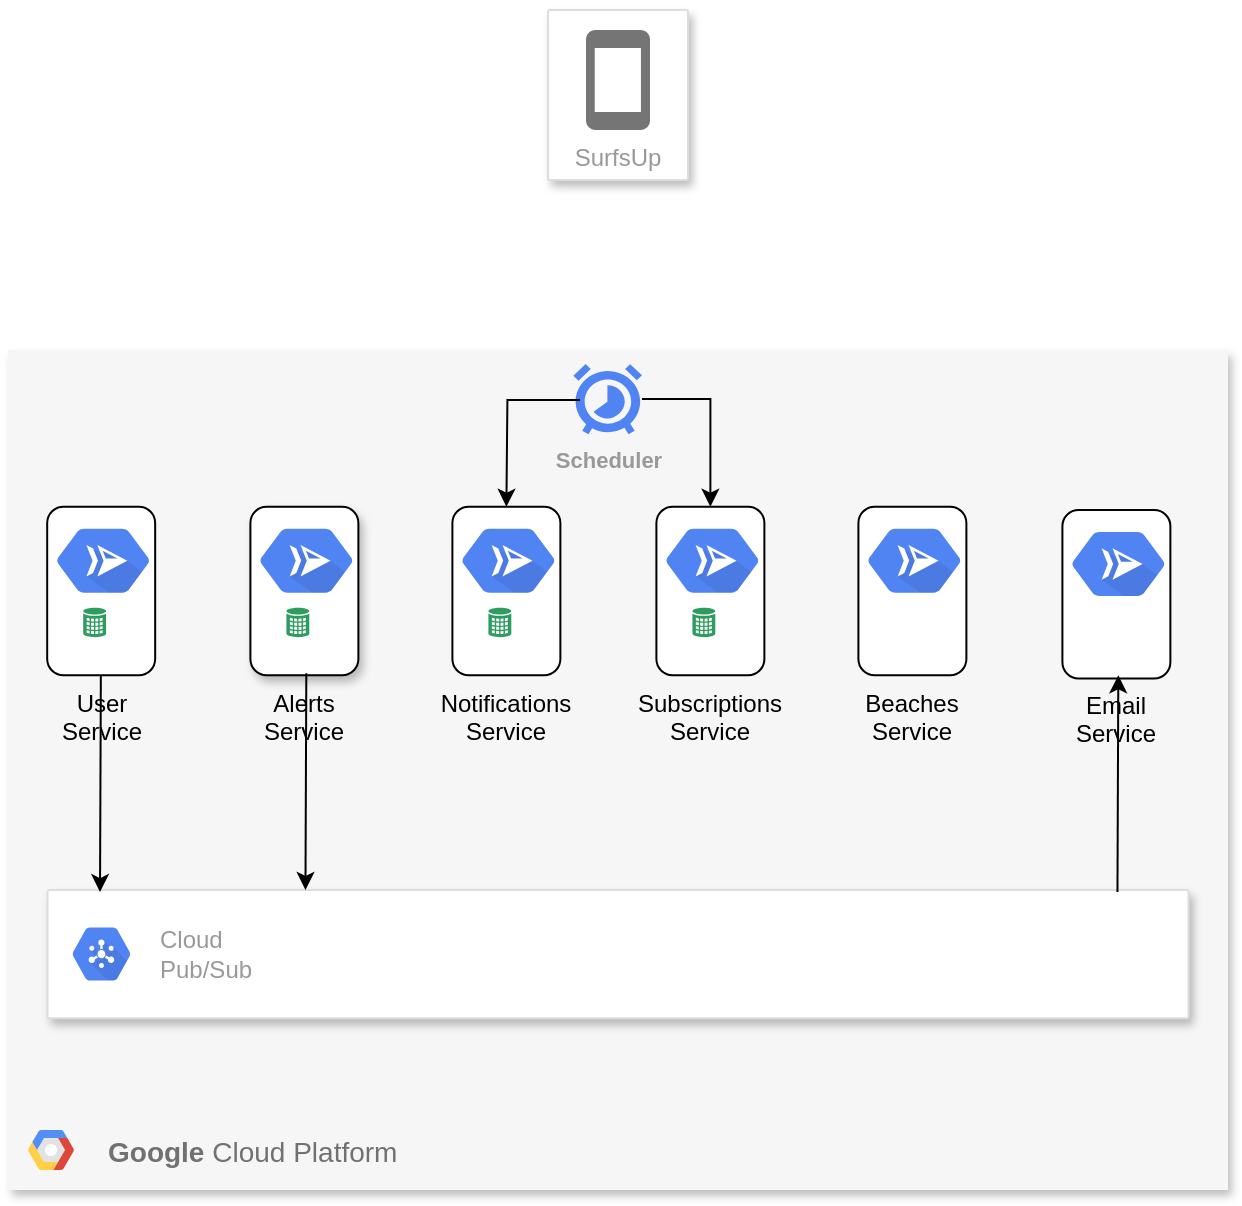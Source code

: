 <mxfile version="15.5.0" type="github">
  <diagram id="f106602c-feb2-e66a-4537-3a34d633f6aa" name="Page-1">
    <mxGraphModel dx="946" dy="567" grid="1" gridSize="10" guides="1" tooltips="1" connect="1" arrows="1" fold="1" page="1" pageScale="1" pageWidth="1169" pageHeight="827" background="none" math="0" shadow="0">
      <root>
        <mxCell id="0" />
        <mxCell id="1" parent="0" />
        <mxCell id="3" value="SurfsUp" style="strokeColor=#dddddd;fillColor=#ffffff;shadow=1;strokeWidth=1;rounded=1;absoluteArcSize=1;arcSize=2;labelPosition=center;verticalLabelPosition=middle;align=center;verticalAlign=bottom;spacingLeft=0;fontColor=#999999;fontSize=12;whiteSpace=wrap;spacingBottom=2;html=1;" parent="1" vertex="1">
          <mxGeometry x="590" y="50" width="70" height="85" as="geometry" />
        </mxCell>
        <mxCell id="4" value="" style="dashed=0;html=1;fillColor=#757575;strokeColor=none;shape=mxgraph.gcp2.phone;part=1;" parent="3" vertex="1">
          <mxGeometry x="0.5" width="32" height="50" relative="1" as="geometry">
            <mxPoint x="-16" y="10" as="offset" />
          </mxGeometry>
        </mxCell>
        <mxCell id="14" value="&lt;b&gt;Google &lt;/b&gt;Cloud Platform" style="fillColor=#F6F6F6;strokeColor=none;shadow=1;gradientColor=none;fontSize=14;align=left;spacing=10;fontColor=#717171;9E9E9E;verticalAlign=bottom;spacingTop=-4;fontStyle=0;spacingLeft=40;html=1;container=0;rounded=0;" parent="1" vertex="1">
          <mxGeometry x="320" y="220" width="610" height="420" as="geometry" />
        </mxCell>
        <mxCell id="15" value="" style="shape=mxgraph.gcp2.google_cloud_platform;fillColor=#F6F6F6;strokeColor=none;shadow=0;gradientColor=none;" parent="1" vertex="1">
          <mxGeometry x="330" y="610" width="23" height="20" as="geometry">
            <mxPoint x="20" y="10" as="offset" />
          </mxGeometry>
        </mxCell>
        <mxCell id="3ALMYetGtqeIsVi_zzgf-39" value="" style="strokeColor=#dddddd;shadow=1;strokeWidth=1;rounded=1;absoluteArcSize=1;arcSize=2;" parent="1" vertex="1">
          <mxGeometry x="339.765" y="490" width="570.47" height="64.08" as="geometry" />
        </mxCell>
        <mxCell id="3ALMYetGtqeIsVi_zzgf-40" value="Cloud&#xa;Pub/Sub" style="sketch=0;dashed=0;connectable=0;html=1;fillColor=#5184F3;strokeColor=none;shape=mxgraph.gcp2.hexIcon;prIcon=cloud_pubsub;part=1;labelPosition=right;verticalLabelPosition=middle;align=left;verticalAlign=middle;spacingLeft=5;fontColor=#999999;fontSize=12;" parent="3ALMYetGtqeIsVi_zzgf-39" vertex="1">
          <mxGeometry y="0.5" width="44" height="39" relative="1" as="geometry">
            <mxPoint x="5" y="-19.5" as="offset" />
          </mxGeometry>
        </mxCell>
        <mxCell id="LiAFvCocn603-6WVjjIb-19" style="edgeStyle=orthogonalEdgeStyle;rounded=0;orthogonalLoop=1;jettySize=auto;html=1;entryX=0.5;entryY=0;entryDx=0;entryDy=0;" edge="1" parent="1" source="3ALMYetGtqeIsVi_zzgf-44" target="3uAAAtsBClzLO5zkca4Q-79">
          <mxGeometry relative="1" as="geometry" />
        </mxCell>
        <mxCell id="3ALMYetGtqeIsVi_zzgf-44" value="Scheduler" style="html=1;fillColor=#5184F3;strokeColor=none;verticalAlign=top;labelPosition=center;verticalLabelPosition=bottom;align=center;fontSize=11;fontStyle=1;fontColor=#999999;shape=mxgraph.gcp2.cloud_scheduler" parent="1" vertex="1">
          <mxGeometry x="602.675" y="227.046" width="34.322" height="35.095" as="geometry" />
        </mxCell>
        <mxCell id="3uAAAtsBClzLO5zkca4Q-91" value="" style="orthogonalLoop=1;jettySize=auto;html=1;rounded=0;shadow=0;sketch=0;entryX=0.046;entryY=0.016;entryDx=0;entryDy=0;entryPerimeter=0;" parent="1" source="3uAAAtsBClzLO5zkca4Q-18" target="3ALMYetGtqeIsVi_zzgf-39" edge="1">
          <mxGeometry relative="1" as="geometry" />
        </mxCell>
        <mxCell id="3uAAAtsBClzLO5zkca4Q-40" value="" style="group" parent="1" vertex="1" connectable="0">
          <mxGeometry x="434" y="298.355" width="70.478" height="84.286" as="geometry" />
        </mxCell>
        <mxCell id="3uAAAtsBClzLO5zkca4Q-41" value="Alerts Service" style="rounded=1;whiteSpace=wrap;html=1;labelBorderColor=none;verticalAlign=top;labelPosition=center;verticalLabelPosition=bottom;align=center;shadow=1;" parent="3uAAAtsBClzLO5zkca4Q-40" vertex="1">
          <mxGeometry x="7.202" width="53.989" height="84.286" as="geometry" />
        </mxCell>
        <mxCell id="3uAAAtsBClzLO5zkca4Q-42" value="" style="sketch=0;html=1;fillColor=#5184F3;strokeColor=none;verticalAlign=top;labelPosition=center;verticalLabelPosition=bottom;align=center;spacingTop=-6;fontSize=11;fontStyle=1;fontColor=#999999;shape=mxgraph.gcp2.hexIcon;prIcon=cloud_run" parent="3uAAAtsBClzLO5zkca4Q-40" vertex="1">
          <mxGeometry y="3.498" width="70.478" height="47.074" as="geometry" />
        </mxCell>
        <mxCell id="3uAAAtsBClzLO5zkca4Q-43" value="" style="sketch=0;html=1;aspect=fixed;strokeColor=none;shadow=0;align=center;verticalAlign=top;fillColor=#2D9C5E;shape=mxgraph.gcp2.external_data_center" parent="3uAAAtsBClzLO5zkca4Q-40" vertex="1">
          <mxGeometry x="25.202" y="50.571" width="11.446" height="14.869" as="geometry" />
        </mxCell>
        <mxCell id="3uAAAtsBClzLO5zkca4Q-37" value="" style="group;rounded=1;shadow=1;" parent="1" vertex="1" connectable="0">
          <mxGeometry x="332.394" y="298.355" width="70.478" height="84.286" as="geometry" />
        </mxCell>
        <mxCell id="3uAAAtsBClzLO5zkca4Q-18" value="User Service&lt;br&gt;" style="rounded=1;whiteSpace=wrap;html=1;labelBorderColor=none;verticalAlign=top;labelPosition=center;verticalLabelPosition=bottom;align=center;" parent="3uAAAtsBClzLO5zkca4Q-37" vertex="1">
          <mxGeometry x="7.202" width="53.989" height="84.286" as="geometry" />
        </mxCell>
        <mxCell id="3ALMYetGtqeIsVi_zzgf-29" value="" style="sketch=0;html=1;fillColor=#5184F3;strokeColor=none;verticalAlign=top;labelPosition=center;verticalLabelPosition=bottom;align=center;spacingTop=-6;fontSize=11;fontStyle=1;fontColor=#999999;shape=mxgraph.gcp2.hexIcon;prIcon=cloud_run" parent="3uAAAtsBClzLO5zkca4Q-37" vertex="1">
          <mxGeometry y="3.498" width="70.478" height="47.074" as="geometry" />
        </mxCell>
        <mxCell id="3ALMYetGtqeIsVi_zzgf-36" value="" style="sketch=0;html=1;aspect=fixed;strokeColor=none;shadow=0;align=center;verticalAlign=top;fillColor=#2D9C5E;shape=mxgraph.gcp2.external_data_center" parent="3uAAAtsBClzLO5zkca4Q-37" vertex="1">
          <mxGeometry x="25.202" y="50.571" width="11.446" height="14.869" as="geometry" />
        </mxCell>
        <mxCell id="3uAAAtsBClzLO5zkca4Q-78" value="" style="group;rounded=1;shadow=1;glass=0;" parent="1" vertex="1" connectable="0">
          <mxGeometry x="637" y="298.355" width="70.478" height="84.286" as="geometry" />
        </mxCell>
        <mxCell id="3uAAAtsBClzLO5zkca4Q-79" value="Subscriptions Service" style="rounded=1;whiteSpace=wrap;html=1;labelBorderColor=none;verticalAlign=top;labelPosition=center;verticalLabelPosition=bottom;align=center;" parent="3uAAAtsBClzLO5zkca4Q-78" vertex="1">
          <mxGeometry x="7.202" width="53.989" height="84.286" as="geometry" />
        </mxCell>
        <mxCell id="3uAAAtsBClzLO5zkca4Q-80" value="" style="sketch=0;html=1;fillColor=#5184F3;strokeColor=none;verticalAlign=top;labelPosition=center;verticalLabelPosition=bottom;align=center;spacingTop=-6;fontSize=11;fontStyle=1;fontColor=#999999;shape=mxgraph.gcp2.hexIcon;prIcon=cloud_run" parent="3uAAAtsBClzLO5zkca4Q-78" vertex="1">
          <mxGeometry y="3.498" width="70.478" height="47.074" as="geometry" />
        </mxCell>
        <mxCell id="3uAAAtsBClzLO5zkca4Q-81" value="" style="sketch=0;html=1;aspect=fixed;strokeColor=none;shadow=0;align=center;verticalAlign=top;fillColor=#2D9C5E;shape=mxgraph.gcp2.external_data_center" parent="3uAAAtsBClzLO5zkca4Q-78" vertex="1">
          <mxGeometry x="25.202" y="50.571" width="11.446" height="14.869" as="geometry" />
        </mxCell>
        <mxCell id="3uAAAtsBClzLO5zkca4Q-70" value="" style="group;rounded=1;shadow=1;" parent="1" vertex="1" connectable="0">
          <mxGeometry x="535" y="298.355" width="70.478" height="84.286" as="geometry" />
        </mxCell>
        <mxCell id="3uAAAtsBClzLO5zkca4Q-71" value="Notifications Service" style="rounded=1;whiteSpace=wrap;html=1;labelBorderColor=none;verticalAlign=top;labelPosition=center;verticalLabelPosition=bottom;align=center;" parent="3uAAAtsBClzLO5zkca4Q-70" vertex="1">
          <mxGeometry x="7.202" width="53.989" height="84.286" as="geometry" />
        </mxCell>
        <mxCell id="3uAAAtsBClzLO5zkca4Q-72" value="" style="sketch=0;html=1;fillColor=#5184F3;strokeColor=none;verticalAlign=top;labelPosition=center;verticalLabelPosition=bottom;align=center;spacingTop=-6;fontSize=11;fontStyle=1;fontColor=#999999;shape=mxgraph.gcp2.hexIcon;prIcon=cloud_run" parent="3uAAAtsBClzLO5zkca4Q-70" vertex="1">
          <mxGeometry y="3.498" width="70.478" height="47.074" as="geometry" />
        </mxCell>
        <mxCell id="3uAAAtsBClzLO5zkca4Q-73" value="" style="sketch=0;html=1;aspect=fixed;strokeColor=none;shadow=0;align=center;verticalAlign=top;fillColor=#2D9C5E;shape=mxgraph.gcp2.external_data_center" parent="3uAAAtsBClzLO5zkca4Q-70" vertex="1">
          <mxGeometry x="25.202" y="50.571" width="11.446" height="14.869" as="geometry" />
        </mxCell>
        <mxCell id="3uAAAtsBClzLO5zkca4Q-84" value="" style="group;rounded=1;shadow=1;" parent="1" vertex="1" connectable="0">
          <mxGeometry x="738" y="298.355" width="70.478" height="91.645" as="geometry" />
        </mxCell>
        <mxCell id="3uAAAtsBClzLO5zkca4Q-85" value="Beaches Service" style="rounded=1;whiteSpace=wrap;html=1;labelBorderColor=none;verticalAlign=top;labelPosition=center;verticalLabelPosition=bottom;align=center;" parent="3uAAAtsBClzLO5zkca4Q-84" vertex="1">
          <mxGeometry x="7.202" width="53.989" height="84.286" as="geometry" />
        </mxCell>
        <mxCell id="3uAAAtsBClzLO5zkca4Q-86" value="" style="sketch=0;html=1;fillColor=#5184F3;strokeColor=none;verticalAlign=top;labelPosition=center;verticalLabelPosition=bottom;align=center;spacingTop=-6;fontSize=11;fontStyle=1;fontColor=#999999;shape=mxgraph.gcp2.hexIcon;prIcon=cloud_run" parent="3uAAAtsBClzLO5zkca4Q-84" vertex="1">
          <mxGeometry y="3.498" width="70.478" height="47.074" as="geometry" />
        </mxCell>
        <mxCell id="3uAAAtsBClzLO5zkca4Q-92" value="" style="group;rounded=1;shadow=1;" parent="1" vertex="1" connectable="0">
          <mxGeometry x="839.997" y="299.995" width="70.478" height="91.645" as="geometry" />
        </mxCell>
        <mxCell id="3uAAAtsBClzLO5zkca4Q-93" value="Email Service" style="rounded=1;whiteSpace=wrap;html=1;labelBorderColor=none;verticalAlign=top;labelPosition=center;verticalLabelPosition=bottom;align=center;" parent="3uAAAtsBClzLO5zkca4Q-92" vertex="1">
          <mxGeometry x="7.202" width="53.989" height="84.286" as="geometry" />
        </mxCell>
        <mxCell id="3uAAAtsBClzLO5zkca4Q-94" value="" style="sketch=0;html=1;fillColor=#5184F3;strokeColor=none;verticalAlign=top;labelPosition=center;verticalLabelPosition=bottom;align=center;spacingTop=-6;fontSize=11;fontStyle=1;fontColor=#999999;shape=mxgraph.gcp2.hexIcon;prIcon=cloud_run" parent="3uAAAtsBClzLO5zkca4Q-92" vertex="1">
          <mxGeometry y="3.498" width="70.478" height="47.074" as="geometry" />
        </mxCell>
        <mxCell id="LiAFvCocn603-6WVjjIb-15" value="" style="orthogonalLoop=1;jettySize=auto;html=1;rounded=0;shadow=0;sketch=0;entryX=0.046;entryY=0.016;entryDx=0;entryDy=0;entryPerimeter=0;" edge="1" parent="1">
          <mxGeometry relative="1" as="geometry">
            <mxPoint x="874.737" y="491.025" as="sourcePoint" />
            <mxPoint x="875.157" y="382.641" as="targetPoint" />
          </mxGeometry>
        </mxCell>
        <mxCell id="LiAFvCocn603-6WVjjIb-16" value="" style="orthogonalLoop=1;jettySize=auto;html=1;rounded=0;shadow=0;sketch=0;entryX=0.046;entryY=0.016;entryDx=0;entryDy=0;entryPerimeter=0;" edge="1" parent="1">
          <mxGeometry relative="1" as="geometry">
            <mxPoint x="469.157" y="381.611" as="sourcePoint" />
            <mxPoint x="468.737" y="489.995" as="targetPoint" />
          </mxGeometry>
        </mxCell>
        <mxCell id="LiAFvCocn603-6WVjjIb-21" style="edgeStyle=orthogonalEdgeStyle;rounded=0;orthogonalLoop=1;jettySize=auto;html=1;entryX=0.5;entryY=0;entryDx=0;entryDy=0;exitX=0.097;exitY=0.512;exitDx=0;exitDy=0;exitPerimeter=0;" edge="1" parent="1" source="3ALMYetGtqeIsVi_zzgf-44">
          <mxGeometry relative="1" as="geometry">
            <mxPoint x="534.997" y="244.6" as="sourcePoint" />
            <mxPoint x="569.197" y="298.355" as="targetPoint" />
          </mxGeometry>
        </mxCell>
      </root>
    </mxGraphModel>
  </diagram>
</mxfile>
